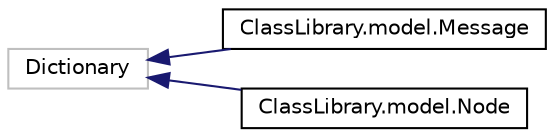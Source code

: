 digraph "Graphical Class Hierarchy"
{
  edge [fontname="Helvetica",fontsize="10",labelfontname="Helvetica",labelfontsize="10"];
  node [fontname="Helvetica",fontsize="10",shape=record];
  rankdir="LR";
  Node6 [label="Dictionary",height=0.2,width=0.4,color="grey75", fillcolor="white", style="filled"];
  Node6 -> Node0 [dir="back",color="midnightblue",fontsize="10",style="solid",fontname="Helvetica"];
  Node0 [label="ClassLibrary.model.Message",height=0.2,width=0.4,color="black", fillcolor="white", style="filled",URL="$class_class_library_1_1model_1_1_message.html"];
  Node6 -> Node8 [dir="back",color="midnightblue",fontsize="10",style="solid",fontname="Helvetica"];
  Node8 [label="ClassLibrary.model.Node",height=0.2,width=0.4,color="black", fillcolor="white", style="filled",URL="$class_class_library_1_1model_1_1_node.html"];
}
